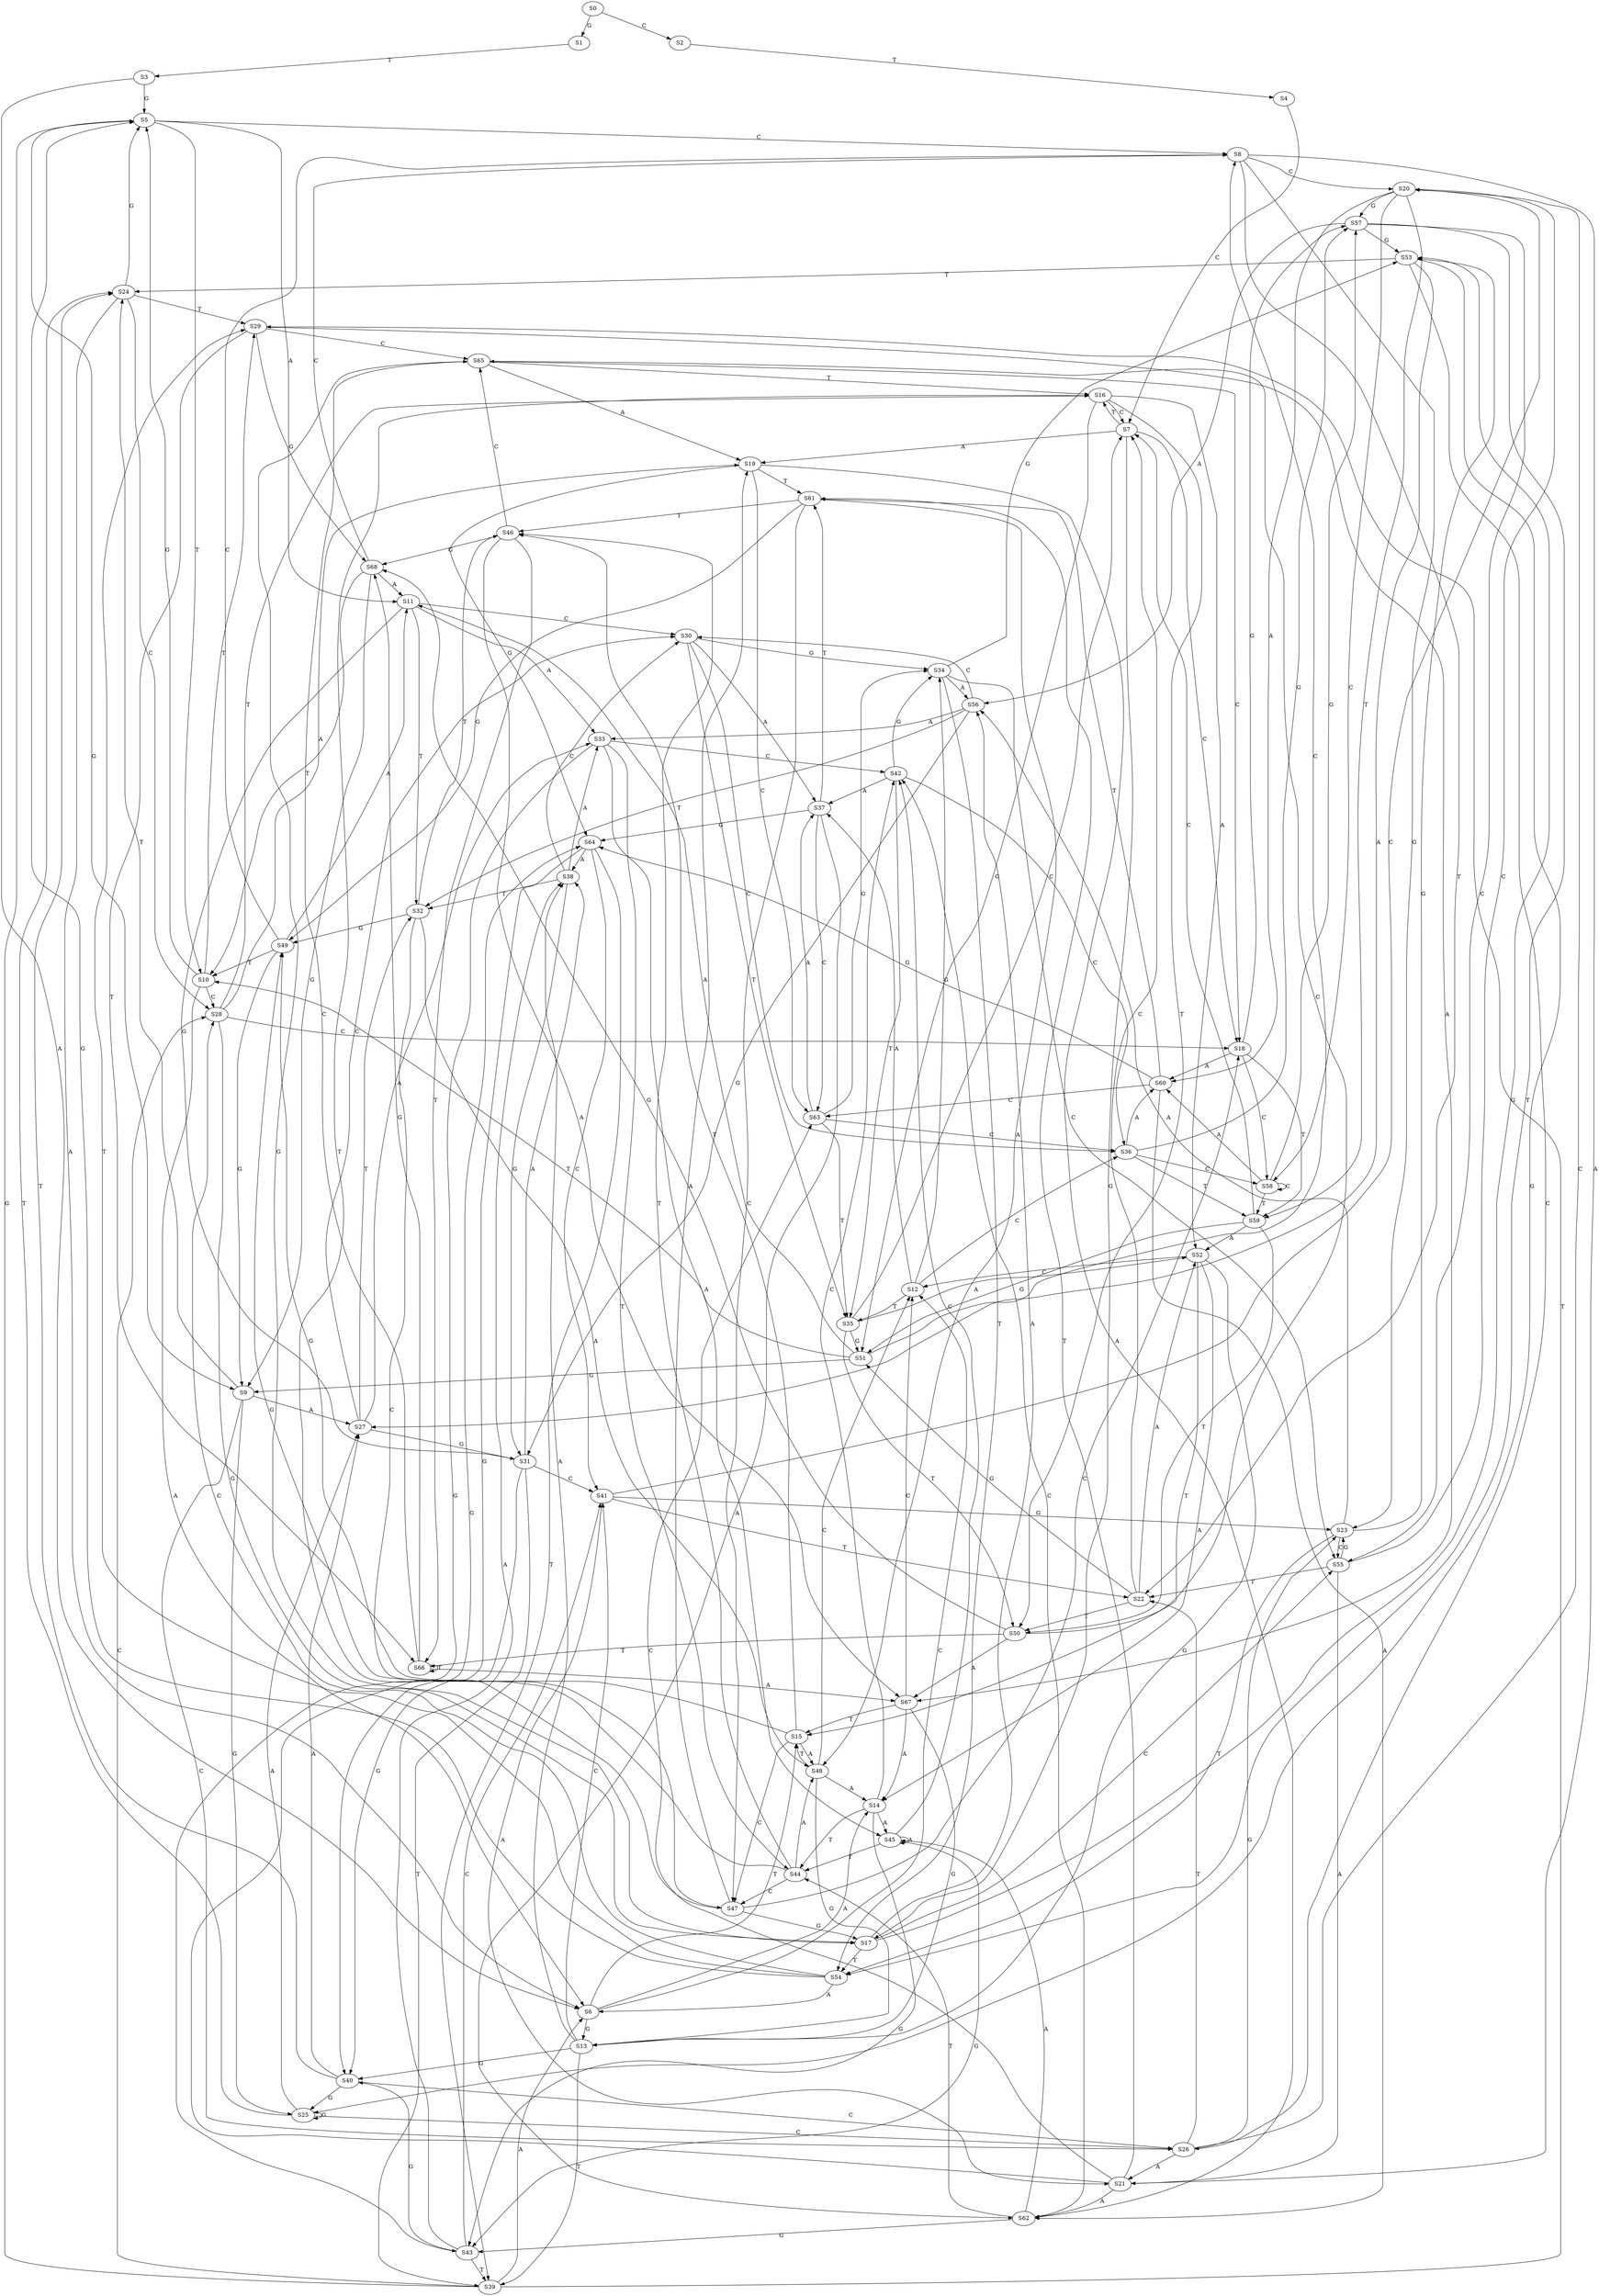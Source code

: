 strict digraph  {
	S0 -> S1 [ label = G ];
	S0 -> S2 [ label = C ];
	S1 -> S3 [ label = T ];
	S2 -> S4 [ label = T ];
	S3 -> S5 [ label = G ];
	S3 -> S6 [ label = A ];
	S4 -> S7 [ label = C ];
	S5 -> S8 [ label = C ];
	S5 -> S9 [ label = G ];
	S5 -> S10 [ label = T ];
	S5 -> S11 [ label = A ];
	S6 -> S12 [ label = C ];
	S6 -> S13 [ label = G ];
	S6 -> S14 [ label = A ];
	S6 -> S15 [ label = T ];
	S7 -> S16 [ label = T ];
	S7 -> S17 [ label = G ];
	S7 -> S18 [ label = C ];
	S7 -> S19 [ label = A ];
	S8 -> S20 [ label = C ];
	S8 -> S21 [ label = A ];
	S8 -> S22 [ label = T ];
	S8 -> S23 [ label = G ];
	S9 -> S24 [ label = T ];
	S9 -> S25 [ label = G ];
	S9 -> S26 [ label = C ];
	S9 -> S27 [ label = A ];
	S10 -> S6 [ label = A ];
	S10 -> S5 [ label = G ];
	S10 -> S28 [ label = C ];
	S10 -> S29 [ label = T ];
	S11 -> S30 [ label = C ];
	S11 -> S31 [ label = G ];
	S11 -> S32 [ label = T ];
	S11 -> S33 [ label = A ];
	S12 -> S34 [ label = G ];
	S12 -> S35 [ label = T ];
	S12 -> S36 [ label = C ];
	S12 -> S37 [ label = A ];
	S13 -> S38 [ label = A ];
	S13 -> S39 [ label = T ];
	S13 -> S40 [ label = G ];
	S13 -> S41 [ label = C ];
	S14 -> S42 [ label = C ];
	S14 -> S43 [ label = G ];
	S14 -> S44 [ label = T ];
	S14 -> S45 [ label = A ];
	S15 -> S46 [ label = T ];
	S15 -> S47 [ label = C ];
	S15 -> S48 [ label = A ];
	S15 -> S49 [ label = G ];
	S16 -> S50 [ label = T ];
	S16 -> S51 [ label = G ];
	S16 -> S7 [ label = C ];
	S16 -> S52 [ label = A ];
	S17 -> S53 [ label = G ];
	S17 -> S54 [ label = T ];
	S17 -> S55 [ label = C ];
	S17 -> S56 [ label = A ];
	S18 -> S57 [ label = G ];
	S18 -> S58 [ label = C ];
	S18 -> S59 [ label = T ];
	S18 -> S60 [ label = A ];
	S19 -> S61 [ label = T ];
	S19 -> S62 [ label = A ];
	S19 -> S63 [ label = C ];
	S19 -> S64 [ label = G ];
	S20 -> S57 [ label = G ];
	S20 -> S60 [ label = A ];
	S20 -> S58 [ label = C ];
	S20 -> S59 [ label = T ];
	S21 -> S61 [ label = T ];
	S21 -> S64 [ label = G ];
	S21 -> S62 [ label = A ];
	S21 -> S63 [ label = C ];
	S22 -> S52 [ label = A ];
	S22 -> S51 [ label = G ];
	S22 -> S7 [ label = C ];
	S22 -> S50 [ label = T ];
	S23 -> S56 [ label = A ];
	S23 -> S55 [ label = C ];
	S23 -> S53 [ label = G ];
	S23 -> S54 [ label = T ];
	S24 -> S5 [ label = G ];
	S24 -> S28 [ label = C ];
	S24 -> S29 [ label = T ];
	S24 -> S6 [ label = A ];
	S25 -> S24 [ label = T ];
	S25 -> S26 [ label = C ];
	S25 -> S25 [ label = G ];
	S25 -> S27 [ label = A ];
	S26 -> S23 [ label = G ];
	S26 -> S20 [ label = C ];
	S26 -> S21 [ label = A ];
	S26 -> S22 [ label = T ];
	S27 -> S30 [ label = C ];
	S27 -> S31 [ label = G ];
	S27 -> S32 [ label = T ];
	S27 -> S33 [ label = A ];
	S28 -> S18 [ label = C ];
	S28 -> S16 [ label = T ];
	S28 -> S17 [ label = G ];
	S28 -> S19 [ label = A ];
	S29 -> S65 [ label = C ];
	S29 -> S66 [ label = T ];
	S29 -> S67 [ label = A ];
	S29 -> S68 [ label = G ];
	S30 -> S34 [ label = G ];
	S30 -> S37 [ label = A ];
	S30 -> S36 [ label = C ];
	S30 -> S35 [ label = T ];
	S31 -> S38 [ label = A ];
	S31 -> S41 [ label = C ];
	S31 -> S40 [ label = G ];
	S31 -> S39 [ label = T ];
	S32 -> S49 [ label = G ];
	S32 -> S46 [ label = T ];
	S32 -> S47 [ label = C ];
	S32 -> S48 [ label = A ];
	S33 -> S45 [ label = A ];
	S33 -> S42 [ label = C ];
	S33 -> S43 [ label = G ];
	S33 -> S44 [ label = T ];
	S34 -> S55 [ label = C ];
	S34 -> S56 [ label = A ];
	S34 -> S53 [ label = G ];
	S34 -> S54 [ label = T ];
	S35 -> S52 [ label = A ];
	S35 -> S51 [ label = G ];
	S35 -> S50 [ label = T ];
	S35 -> S7 [ label = C ];
	S36 -> S59 [ label = T ];
	S36 -> S60 [ label = A ];
	S36 -> S57 [ label = G ];
	S36 -> S58 [ label = C ];
	S37 -> S63 [ label = C ];
	S37 -> S61 [ label = T ];
	S37 -> S64 [ label = G ];
	S37 -> S62 [ label = A ];
	S38 -> S30 [ label = C ];
	S38 -> S31 [ label = G ];
	S38 -> S33 [ label = A ];
	S38 -> S32 [ label = T ];
	S39 -> S29 [ label = T ];
	S39 -> S6 [ label = A ];
	S39 -> S28 [ label = C ];
	S39 -> S5 [ label = G ];
	S40 -> S24 [ label = T ];
	S40 -> S26 [ label = C ];
	S40 -> S27 [ label = A ];
	S40 -> S25 [ label = G ];
	S41 -> S22 [ label = T ];
	S41 -> S23 [ label = G ];
	S41 -> S20 [ label = C ];
	S41 -> S21 [ label = A ];
	S42 -> S34 [ label = G ];
	S42 -> S36 [ label = C ];
	S42 -> S37 [ label = A ];
	S42 -> S35 [ label = T ];
	S43 -> S40 [ label = G ];
	S43 -> S41 [ label = C ];
	S43 -> S39 [ label = T ];
	S43 -> S38 [ label = A ];
	S44 -> S46 [ label = T ];
	S44 -> S47 [ label = C ];
	S44 -> S48 [ label = A ];
	S44 -> S49 [ label = G ];
	S45 -> S44 [ label = T ];
	S45 -> S43 [ label = G ];
	S45 -> S42 [ label = C ];
	S45 -> S45 [ label = A ];
	S46 -> S68 [ label = G ];
	S46 -> S66 [ label = T ];
	S46 -> S65 [ label = C ];
	S46 -> S67 [ label = A ];
	S47 -> S16 [ label = T ];
	S47 -> S17 [ label = G ];
	S47 -> S19 [ label = A ];
	S47 -> S18 [ label = C ];
	S48 -> S13 [ label = G ];
	S48 -> S14 [ label = A ];
	S48 -> S15 [ label = T ];
	S48 -> S12 [ label = C ];
	S49 -> S9 [ label = G ];
	S49 -> S10 [ label = T ];
	S49 -> S8 [ label = C ];
	S49 -> S11 [ label = A ];
	S50 -> S68 [ label = G ];
	S50 -> S66 [ label = T ];
	S50 -> S67 [ label = A ];
	S50 -> S65 [ label = C ];
	S51 -> S8 [ label = C ];
	S51 -> S11 [ label = A ];
	S51 -> S9 [ label = G ];
	S51 -> S10 [ label = T ];
	S52 -> S12 [ label = C ];
	S52 -> S15 [ label = T ];
	S52 -> S14 [ label = A ];
	S52 -> S13 [ label = G ];
	S53 -> S27 [ label = A ];
	S53 -> S26 [ label = C ];
	S53 -> S24 [ label = T ];
	S53 -> S25 [ label = G ];
	S54 -> S28 [ label = C ];
	S54 -> S29 [ label = T ];
	S54 -> S6 [ label = A ];
	S54 -> S5 [ label = G ];
	S55 -> S21 [ label = A ];
	S55 -> S23 [ label = G ];
	S55 -> S20 [ label = C ];
	S55 -> S22 [ label = T ];
	S56 -> S31 [ label = G ];
	S56 -> S30 [ label = C ];
	S56 -> S32 [ label = T ];
	S56 -> S33 [ label = A ];
	S57 -> S53 [ label = G ];
	S57 -> S55 [ label = C ];
	S57 -> S56 [ label = A ];
	S57 -> S54 [ label = T ];
	S58 -> S59 [ label = T ];
	S58 -> S58 [ label = C ];
	S58 -> S60 [ label = A ];
	S58 -> S57 [ label = G ];
	S59 -> S7 [ label = C ];
	S59 -> S52 [ label = A ];
	S59 -> S51 [ label = G ];
	S59 -> S50 [ label = T ];
	S60 -> S61 [ label = T ];
	S60 -> S64 [ label = G ];
	S60 -> S63 [ label = C ];
	S60 -> S62 [ label = A ];
	S61 -> S47 [ label = C ];
	S61 -> S46 [ label = T ];
	S61 -> S49 [ label = G ];
	S61 -> S48 [ label = A ];
	S62 -> S43 [ label = G ];
	S62 -> S42 [ label = C ];
	S62 -> S45 [ label = A ];
	S62 -> S44 [ label = T ];
	S63 -> S34 [ label = G ];
	S63 -> S36 [ label = C ];
	S63 -> S37 [ label = A ];
	S63 -> S35 [ label = T ];
	S64 -> S40 [ label = G ];
	S64 -> S41 [ label = C ];
	S64 -> S39 [ label = T ];
	S64 -> S38 [ label = A ];
	S65 -> S19 [ label = A ];
	S65 -> S18 [ label = C ];
	S65 -> S16 [ label = T ];
	S65 -> S17 [ label = G ];
	S66 -> S67 [ label = A ];
	S66 -> S65 [ label = C ];
	S66 -> S66 [ label = T ];
	S66 -> S68 [ label = G ];
	S67 -> S13 [ label = G ];
	S67 -> S12 [ label = C ];
	S67 -> S15 [ label = T ];
	S67 -> S14 [ label = A ];
	S68 -> S8 [ label = C ];
	S68 -> S10 [ label = T ];
	S68 -> S11 [ label = A ];
	S68 -> S9 [ label = G ];
}
